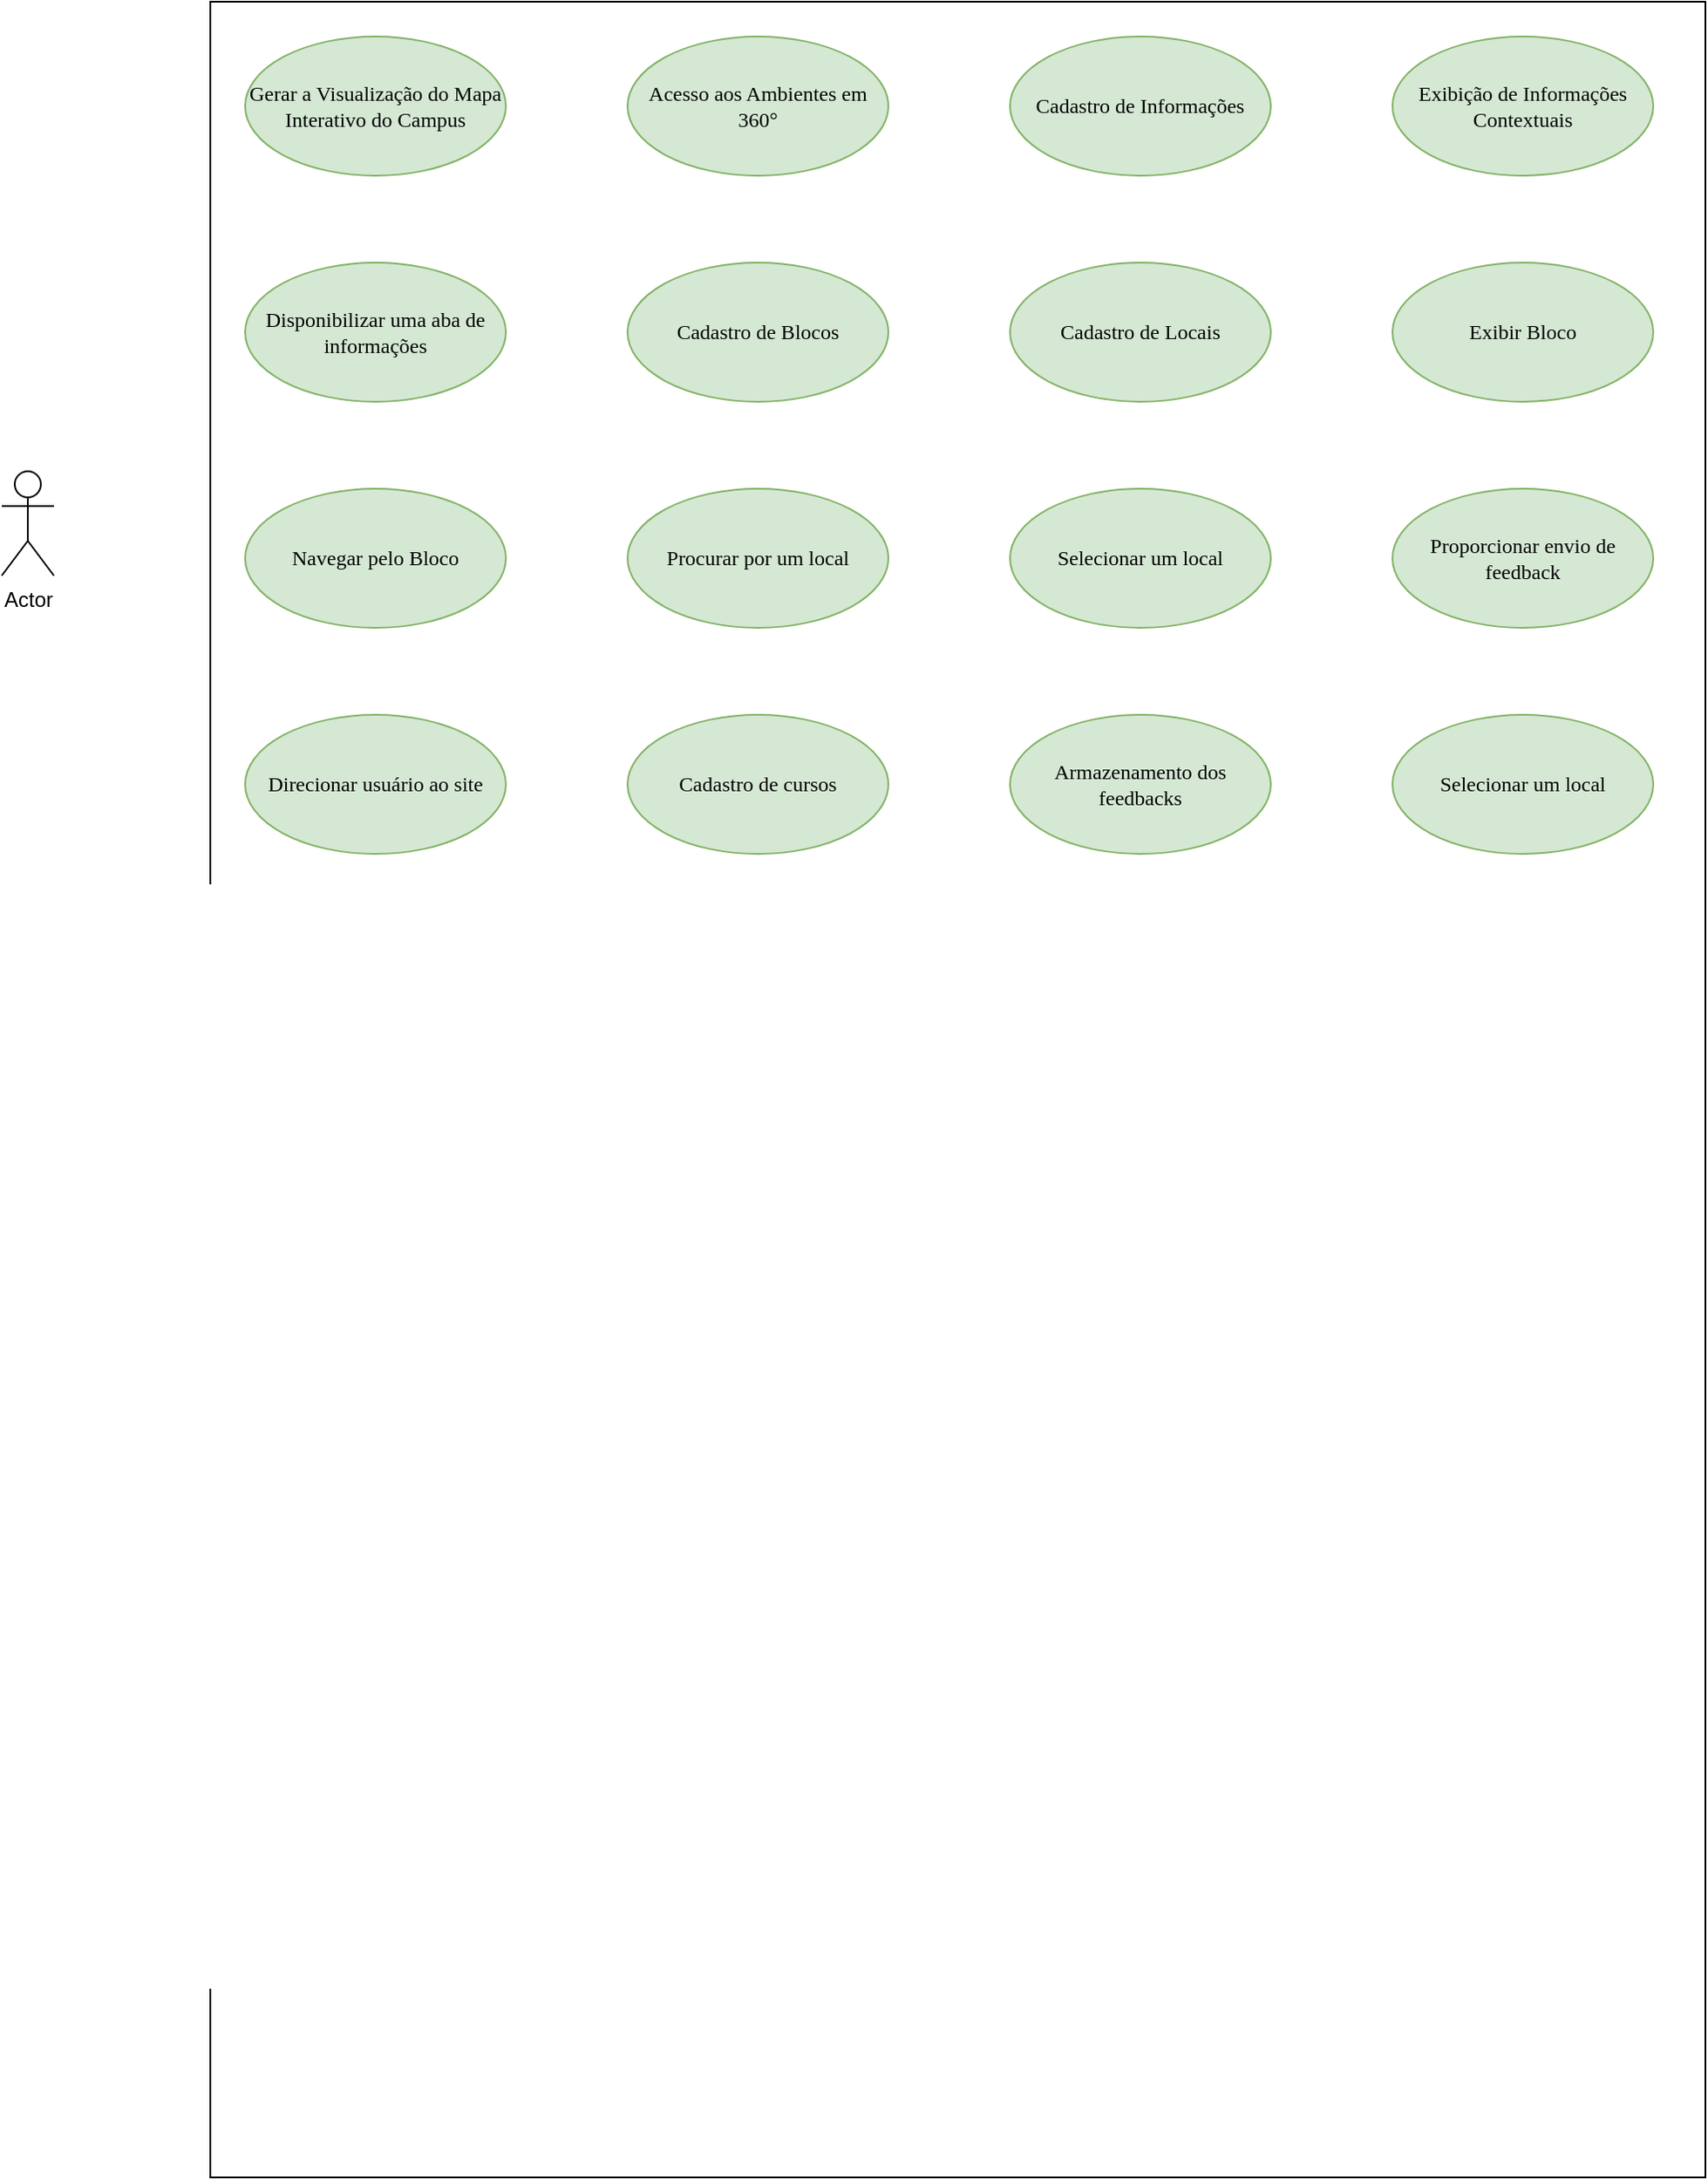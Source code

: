 <mxfile version="28.1.0">
  <diagram name="Página-1" id="9OcCGtAqPVqjsZwwpw6Z">
    <mxGraphModel dx="1426" dy="777" grid="1" gridSize="10" guides="1" tooltips="1" connect="1" arrows="1" fold="1" page="1" pageScale="1" pageWidth="827" pageHeight="1169" math="0" shadow="0">
      <root>
        <mxCell id="0" />
        <mxCell id="1" parent="0" />
        <mxCell id="rZdflgbK4OK9CAIlsKT--1" value="Actor" style="shape=umlActor;verticalLabelPosition=bottom;verticalAlign=top;html=1;" vertex="1" parent="1">
          <mxGeometry x="290" y="430" width="30" height="60" as="geometry" />
        </mxCell>
        <mxCell id="rZdflgbK4OK9CAIlsKT--2" value="" style="rounded=0;whiteSpace=wrap;html=1;" vertex="1" parent="1">
          <mxGeometry x="410" y="160" width="860" height="1251" as="geometry" />
        </mxCell>
        <mxCell id="rZdflgbK4OK9CAIlsKT--3" value="&lt;span id=&quot;docs-internal-guid-2376f59f-7fff-6481-4a43-9a1930fdbd82&quot;&gt;&lt;span style=&quot;font-family: &amp;quot;Times New Roman&amp;quot;, serif; color: rgb(0, 0, 0); background-color: transparent; font-variant-numeric: normal; font-variant-east-asian: normal; font-variant-alternates: normal; font-variant-position: normal; font-variant-emoji: normal; vertical-align: baseline; white-space-collapse: preserve;&quot;&gt;&lt;font&gt;Gerar a Visualização do Mapa Interativo do Campus&lt;/font&gt;&lt;/span&gt;&lt;/span&gt;" style="ellipse;whiteSpace=wrap;html=1;fillColor=#d5e8d4;strokeColor=#82b366;fillStyle=auto;" vertex="1" parent="1">
          <mxGeometry x="430" y="180" width="150" height="80" as="geometry" />
        </mxCell>
        <mxCell id="rZdflgbK4OK9CAIlsKT--4" value="&lt;span id=&quot;docs-internal-guid-f24437e0-7fff-d3ac-d5e2-8a2f636085c8&quot;&gt;&lt;span style=&quot;font-family: &amp;quot;Times New Roman&amp;quot;, serif; background-color: transparent; font-variant-numeric: normal; font-variant-east-asian: normal; font-variant-alternates: normal; font-variant-position: normal; font-variant-emoji: normal; vertical-align: baseline; white-space-collapse: preserve;&quot;&gt;&lt;font&gt;Acesso aos Ambientes em 360°&lt;/font&gt;&lt;/span&gt;&lt;/span&gt;" style="ellipse;whiteSpace=wrap;html=1;fillColor=#d5e8d4;strokeColor=#82b366;fillStyle=auto;" vertex="1" parent="1">
          <mxGeometry x="650" y="180" width="150" height="80" as="geometry" />
        </mxCell>
        <mxCell id="rZdflgbK4OK9CAIlsKT--5" value="&lt;span id=&quot;docs-internal-guid-231aecde-7fff-781b-ef32-82b54bf53059&quot;&gt;&lt;p style=&quot;line-height:1.8;margin-right: 0.207pt;text-align: justify;margin-top:0pt;margin-bottom:0pt;&quot; dir=&quot;ltr&quot;&gt;&lt;span style=&quot;font-family: &amp;quot;Times New Roman&amp;quot;, serif; background-color: transparent; font-variant-numeric: normal; font-variant-east-asian: normal; font-variant-alternates: normal; font-variant-position: normal; font-variant-emoji: normal; vertical-align: baseline; white-space-collapse: preserve;&quot;&gt;&lt;font&gt;Cadastro de Informações&lt;/font&gt;&lt;/span&gt;&lt;/p&gt;&lt;/span&gt;" style="ellipse;whiteSpace=wrap;html=1;fillColor=#d5e8d4;strokeColor=#82b366;fillStyle=auto;" vertex="1" parent="1">
          <mxGeometry x="870" y="180" width="150" height="80" as="geometry" />
        </mxCell>
        <mxCell id="rZdflgbK4OK9CAIlsKT--6" value="&lt;span id=&quot;docs-internal-guid-2a21bf90-7fff-7d67-aaf7-011b39197655&quot;&gt;&lt;span style=&quot;font-family: &amp;quot;Times New Roman&amp;quot;, serif; background-color: transparent; font-variant-numeric: normal; font-variant-east-asian: normal; font-variant-alternates: normal; font-variant-position: normal; font-variant-emoji: normal; vertical-align: baseline; white-space-collapse: preserve;&quot;&gt;&lt;font&gt;Disponibilizar uma aba de informações&lt;/font&gt;&lt;/span&gt;&lt;/span&gt;" style="ellipse;whiteSpace=wrap;html=1;fillColor=#d5e8d4;strokeColor=#82b366;fillStyle=auto;" vertex="1" parent="1">
          <mxGeometry x="430" y="310" width="150" height="80" as="geometry" />
        </mxCell>
        <mxCell id="rZdflgbK4OK9CAIlsKT--7" value="&lt;span id=&quot;docs-internal-guid-4f954907-7fff-11cc-2c32-3baa7ba16f77&quot;&gt;&lt;span style=&quot;font-family: &amp;quot;Times New Roman&amp;quot;, serif; background-color: transparent; font-variant-numeric: normal; font-variant-east-asian: normal; font-variant-alternates: normal; font-variant-position: normal; font-variant-emoji: normal; vertical-align: baseline; white-space-collapse: preserve;&quot;&gt;&lt;font&gt;Exibição de Informações Contextuais&lt;/font&gt;&lt;/span&gt;&lt;/span&gt;" style="ellipse;whiteSpace=wrap;html=1;fillColor=#d5e8d4;strokeColor=#82b366;fillStyle=auto;" vertex="1" parent="1">
          <mxGeometry x="1090" y="180" width="150" height="80" as="geometry" />
        </mxCell>
        <mxCell id="rZdflgbK4OK9CAIlsKT--8" value="&lt;span id=&quot;docs-internal-guid-c27e3f41-7fff-bd98-fa2d-bf7fd519aecd&quot;&gt;&lt;span style=&quot;font-family: &amp;quot;Times New Roman&amp;quot;, serif; background-color: transparent; font-variant-numeric: normal; font-variant-east-asian: normal; font-variant-alternates: normal; font-variant-position: normal; font-variant-emoji: normal; vertical-align: baseline; white-space-collapse: preserve;&quot;&gt;&lt;font&gt;Cadastro de Blocos&lt;/font&gt;&lt;/span&gt;&lt;/span&gt;" style="ellipse;whiteSpace=wrap;html=1;fillColor=#d5e8d4;strokeColor=#82b366;fillStyle=auto;" vertex="1" parent="1">
          <mxGeometry x="650" y="310" width="150" height="80" as="geometry" />
        </mxCell>
        <mxCell id="rZdflgbK4OK9CAIlsKT--9" value="&lt;span id=&quot;docs-internal-guid-f903d0a3-7fff-7130-a1cf-d41139294f35&quot;&gt;&lt;span style=&quot;font-family: &amp;quot;Times New Roman&amp;quot;, serif; background-color: transparent; font-variant-numeric: normal; font-variant-east-asian: normal; font-variant-alternates: normal; font-variant-position: normal; font-variant-emoji: normal; vertical-align: baseline; white-space-collapse: preserve;&quot;&gt;&lt;font&gt;Exibir Bloco&lt;/font&gt;&lt;/span&gt;&lt;/span&gt;" style="ellipse;whiteSpace=wrap;html=1;fillColor=#d5e8d4;strokeColor=#82b366;fillStyle=auto;" vertex="1" parent="1">
          <mxGeometry x="1090" y="310" width="150" height="80" as="geometry" />
        </mxCell>
        <mxCell id="rZdflgbK4OK9CAIlsKT--10" value="&lt;span id=&quot;docs-internal-guid-57134a0b-7fff-287f-7031-dcdd36b60766&quot;&gt;&lt;span style=&quot;font-family: &amp;quot;Times New Roman&amp;quot;, serif; background-color: transparent; font-variant-numeric: normal; font-variant-east-asian: normal; font-variant-alternates: normal; font-variant-position: normal; font-variant-emoji: normal; vertical-align: baseline; white-space-collapse: preserve;&quot;&gt;&lt;font&gt;Cadastro de Locais&lt;/font&gt;&lt;/span&gt;&lt;/span&gt;" style="ellipse;whiteSpace=wrap;html=1;fillColor=#d5e8d4;strokeColor=#82b366;fillStyle=auto;" vertex="1" parent="1">
          <mxGeometry x="870" y="310" width="150" height="80" as="geometry" />
        </mxCell>
        <mxCell id="rZdflgbK4OK9CAIlsKT--11" value="&lt;span id=&quot;docs-internal-guid-fb038e38-7fff-4dea-e3ec-efc2f691eba1&quot;&gt;&lt;span style=&quot;font-family: &amp;quot;Times New Roman&amp;quot;, serif; background-color: transparent; font-variant-numeric: normal; font-variant-east-asian: normal; font-variant-alternates: normal; font-variant-position: normal; font-variant-emoji: normal; vertical-align: baseline; white-space-collapse: preserve;&quot;&gt;&lt;font&gt;Selecionar um local&lt;/font&gt;&lt;/span&gt;&lt;/span&gt;" style="ellipse;whiteSpace=wrap;html=1;fillColor=#d5e8d4;strokeColor=#82b366;fillStyle=auto;" vertex="1" parent="1">
          <mxGeometry x="870" y="440" width="150" height="80" as="geometry" />
        </mxCell>
        <mxCell id="rZdflgbK4OK9CAIlsKT--12" value="&lt;span id=&quot;docs-internal-guid-c9275b83-7fff-f508-3f18-4c6a1340f712&quot;&gt;&lt;span style=&quot;font-family: &amp;quot;Times New Roman&amp;quot;, serif; background-color: transparent; font-variant-numeric: normal; font-variant-east-asian: normal; font-variant-alternates: normal; font-variant-position: normal; font-variant-emoji: normal; vertical-align: baseline; white-space-collapse: preserve;&quot;&gt;&lt;font&gt;Procurar por um local&lt;/font&gt;&lt;/span&gt;&lt;/span&gt;" style="ellipse;whiteSpace=wrap;html=1;fillColor=#d5e8d4;strokeColor=#82b366;fillStyle=auto;" vertex="1" parent="1">
          <mxGeometry x="650" y="440" width="150" height="80" as="geometry" />
        </mxCell>
        <mxCell id="rZdflgbK4OK9CAIlsKT--13" value="&lt;span id=&quot;docs-internal-guid-2de2e511-7fff-af50-b191-71acd4dcefd2&quot;&gt;&lt;span style=&quot;font-family: &amp;quot;Times New Roman&amp;quot;, serif; background-color: transparent; font-variant-numeric: normal; font-variant-east-asian: normal; font-variant-alternates: normal; font-variant-position: normal; font-variant-emoji: normal; vertical-align: baseline; white-space-collapse: preserve;&quot;&gt;&lt;font&gt;Navegar pelo Bloco&lt;/font&gt;&lt;/span&gt;&lt;/span&gt;" style="ellipse;whiteSpace=wrap;html=1;fillColor=#d5e8d4;strokeColor=#82b366;fillStyle=auto;" vertex="1" parent="1">
          <mxGeometry x="430" y="440" width="150" height="80" as="geometry" />
        </mxCell>
        <mxCell id="rZdflgbK4OK9CAIlsKT--14" value="&lt;span id=&quot;docs-internal-guid-f60db369-7fff-7684-57ba-776f3e4cb593&quot;&gt;&lt;span style=&quot;font-family: &amp;quot;Times New Roman&amp;quot;, serif; background-color: transparent; font-variant-numeric: normal; font-variant-east-asian: normal; font-variant-alternates: normal; font-variant-position: normal; font-variant-emoji: normal; vertical-align: baseline; white-space-collapse: preserve;&quot;&gt;&lt;font&gt;Proporcionar envio de feedback&lt;/font&gt;&lt;/span&gt;&lt;/span&gt;" style="ellipse;whiteSpace=wrap;html=1;fillColor=#d5e8d4;strokeColor=#82b366;fillStyle=auto;" vertex="1" parent="1">
          <mxGeometry x="1090" y="440" width="150" height="80" as="geometry" />
        </mxCell>
        <mxCell id="rZdflgbK4OK9CAIlsKT--15" value="&lt;span id=&quot;docs-internal-guid-271f6d08-7fff-dcd5-a9e2-8c8246d5975a&quot;&gt;&lt;span style=&quot;font-family: &amp;quot;Times New Roman&amp;quot;, serif; background-color: transparent; font-variant-numeric: normal; font-variant-east-asian: normal; font-variant-alternates: normal; font-variant-position: normal; font-variant-emoji: normal; vertical-align: baseline; white-space-collapse: preserve;&quot;&gt;&lt;font&gt;Direcionar usuário ao site&lt;/font&gt;&lt;/span&gt;&lt;/span&gt;" style="ellipse;whiteSpace=wrap;html=1;fillColor=#d5e8d4;strokeColor=#82b366;fillStyle=auto;" vertex="1" parent="1">
          <mxGeometry x="430" y="570" width="150" height="80" as="geometry" />
        </mxCell>
        <mxCell id="rZdflgbK4OK9CAIlsKT--16" value="&lt;span id=&quot;docs-internal-guid-fb038e38-7fff-4dea-e3ec-efc2f691eba1&quot;&gt;&lt;span style=&quot;font-family: &amp;quot;Times New Roman&amp;quot;, serif; background-color: transparent; font-variant-numeric: normal; font-variant-east-asian: normal; font-variant-alternates: normal; font-variant-position: normal; font-variant-emoji: normal; vertical-align: baseline; white-space-collapse: preserve;&quot;&gt;&lt;font&gt;Cadastro de cursos&lt;/font&gt;&lt;/span&gt;&lt;/span&gt;" style="ellipse;whiteSpace=wrap;html=1;fillColor=#d5e8d4;strokeColor=#82b366;fillStyle=auto;" vertex="1" parent="1">
          <mxGeometry x="650" y="570" width="150" height="80" as="geometry" />
        </mxCell>
        <mxCell id="rZdflgbK4OK9CAIlsKT--17" value="&lt;span id=&quot;docs-internal-guid-fb038e38-7fff-4dea-e3ec-efc2f691eba1&quot;&gt;&lt;span style=&quot;font-family: &amp;quot;Times New Roman&amp;quot;, serif; background-color: transparent; font-variant-numeric: normal; font-variant-east-asian: normal; font-variant-alternates: normal; font-variant-position: normal; font-variant-emoji: normal; vertical-align: baseline; white-space-collapse: preserve;&quot;&gt;&lt;font&gt;Armazenamento dos feedbacks&lt;/font&gt;&lt;/span&gt;&lt;/span&gt;" style="ellipse;whiteSpace=wrap;html=1;fillColor=#d5e8d4;strokeColor=#82b366;fillStyle=auto;" vertex="1" parent="1">
          <mxGeometry x="870" y="570" width="150" height="80" as="geometry" />
        </mxCell>
        <mxCell id="rZdflgbK4OK9CAIlsKT--18" value="&lt;span id=&quot;docs-internal-guid-fb038e38-7fff-4dea-e3ec-efc2f691eba1&quot;&gt;&lt;span style=&quot;font-family: &amp;quot;Times New Roman&amp;quot;, serif; background-color: transparent; font-variant-numeric: normal; font-variant-east-asian: normal; font-variant-alternates: normal; font-variant-position: normal; font-variant-emoji: normal; vertical-align: baseline; white-space-collapse: preserve;&quot;&gt;&lt;font&gt;Selecionar um local&lt;/font&gt;&lt;/span&gt;&lt;/span&gt;" style="ellipse;whiteSpace=wrap;html=1;fillColor=#d5e8d4;strokeColor=#82b366;fillStyle=auto;" vertex="1" parent="1">
          <mxGeometry x="1090" y="570" width="150" height="80" as="geometry" />
        </mxCell>
      </root>
    </mxGraphModel>
  </diagram>
</mxfile>
